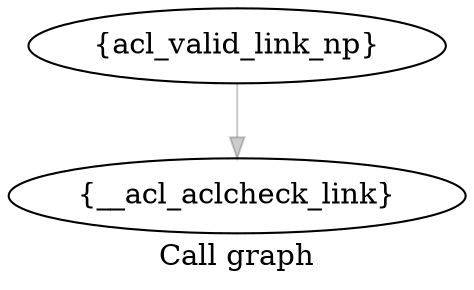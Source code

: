 digraph "Call graph" {
	label="Call graph";
	"Node0x805649680" [label="{__acl_aclcheck_link}"];

	"Node0x805649620" [label="{acl_valid_link_np}"];
	"Node0x805649620" -> "Node0x805649680" [color="#00000033"];

}
